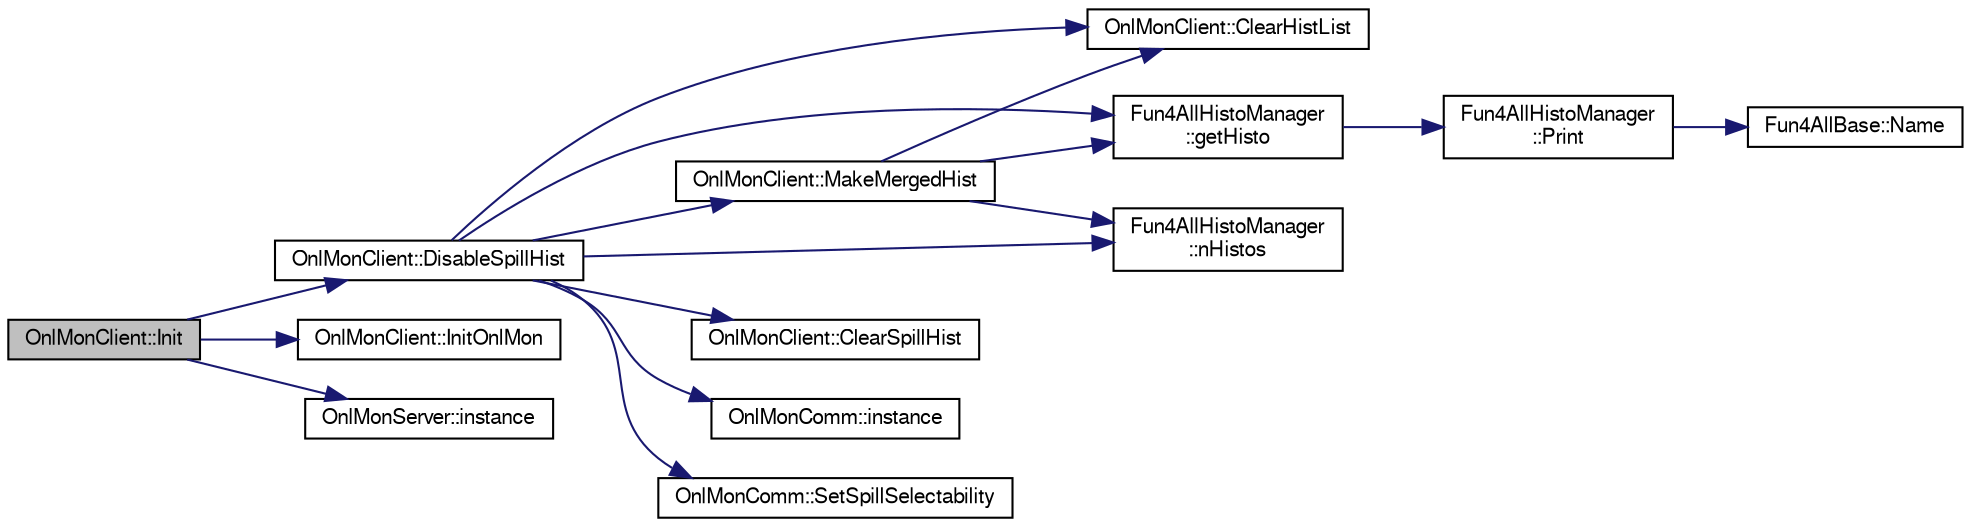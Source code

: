 digraph "OnlMonClient::Init"
{
  bgcolor="transparent";
  edge [fontname="FreeSans",fontsize="10",labelfontname="FreeSans",labelfontsize="10"];
  node [fontname="FreeSans",fontsize="10",shape=record];
  rankdir="LR";
  Node1 [label="OnlMonClient::Init",height=0.2,width=0.4,color="black", fillcolor="grey75", style="filled" fontcolor="black"];
  Node1 -> Node2 [color="midnightblue",fontsize="10",style="solid",fontname="FreeSans"];
  Node2 [label="OnlMonClient::DisableSpillHist",height=0.2,width=0.4,color="black",URL="$d9/d62/classOnlMonClient.html#adf3843d78cb59c4df0a8baa454755042"];
  Node2 -> Node3 [color="midnightblue",fontsize="10",style="solid",fontname="FreeSans"];
  Node3 [label="OnlMonClient::ClearHistList",height=0.2,width=0.4,color="black",URL="$d9/d62/classOnlMonClient.html#a6ebde70bd4ffa2905ad9e4ec66b5e86f"];
  Node2 -> Node4 [color="midnightblue",fontsize="10",style="solid",fontname="FreeSans"];
  Node4 [label="OnlMonClient::ClearSpillHist",height=0.2,width=0.4,color="black",URL="$d9/d62/classOnlMonClient.html#a66a0f398da943d4f232f1b3406fe7d2d"];
  Node2 -> Node5 [color="midnightblue",fontsize="10",style="solid",fontname="FreeSans"];
  Node5 [label="Fun4AllHistoManager\l::getHisto",height=0.2,width=0.4,color="black",URL="$d3/d96/classFun4AllHistoManager.html#ae5401f032b650d41224dfa0e2f12d364"];
  Node5 -> Node6 [color="midnightblue",fontsize="10",style="solid",fontname="FreeSans"];
  Node6 [label="Fun4AllHistoManager\l::Print",height=0.2,width=0.4,color="black",URL="$d3/d96/classFun4AllHistoManager.html#ac920f5943d99ae803f4bf8a7a88c31da"];
  Node6 -> Node7 [color="midnightblue",fontsize="10",style="solid",fontname="FreeSans"];
  Node7 [label="Fun4AllBase::Name",height=0.2,width=0.4,color="black",URL="$d5/dec/classFun4AllBase.html#a41f9ac377743d046f590617fd6f4f0ed",tooltip="Returns the name of this module. "];
  Node2 -> Node8 [color="midnightblue",fontsize="10",style="solid",fontname="FreeSans"];
  Node8 [label="OnlMonComm::instance",height=0.2,width=0.4,color="black",URL="$d9/d95/classOnlMonComm.html#a2702d6965a37f5a31ff1dd2bd1032ab9"];
  Node2 -> Node9 [color="midnightblue",fontsize="10",style="solid",fontname="FreeSans"];
  Node9 [label="OnlMonClient::MakeMergedHist",height=0.2,width=0.4,color="black",URL="$d9/d62/classOnlMonClient.html#a5327959f5913f05de4a7bed106a66604"];
  Node9 -> Node3 [color="midnightblue",fontsize="10",style="solid",fontname="FreeSans"];
  Node9 -> Node10 [color="midnightblue",fontsize="10",style="solid",fontname="FreeSans"];
  Node10 [label="Fun4AllHistoManager\l::nHistos",height=0.2,width=0.4,color="black",URL="$d3/d96/classFun4AllHistoManager.html#abacd0eae0fd26e6a6b55895348dcf402"];
  Node9 -> Node5 [color="midnightblue",fontsize="10",style="solid",fontname="FreeSans"];
  Node2 -> Node10 [color="midnightblue",fontsize="10",style="solid",fontname="FreeSans"];
  Node2 -> Node11 [color="midnightblue",fontsize="10",style="solid",fontname="FreeSans"];
  Node11 [label="OnlMonComm::SetSpillSelectability",height=0.2,width=0.4,color="black",URL="$d9/d95/classOnlMonComm.html#a44670fdb8a85b9aaa632ac7713efd563"];
  Node1 -> Node12 [color="midnightblue",fontsize="10",style="solid",fontname="FreeSans"];
  Node12 [label="OnlMonClient::InitOnlMon",height=0.2,width=0.4,color="black",URL="$d9/d62/classOnlMonClient.html#afe0494fd792508afa23d22744fe8d2a5"];
  Node1 -> Node13 [color="midnightblue",fontsize="10",style="solid",fontname="FreeSans"];
  Node13 [label="OnlMonServer::instance",height=0.2,width=0.4,color="black",URL="$d8/d38/classOnlMonServer.html#a051f5d14c8aee2413bb6f69cb92dc096"];
}
